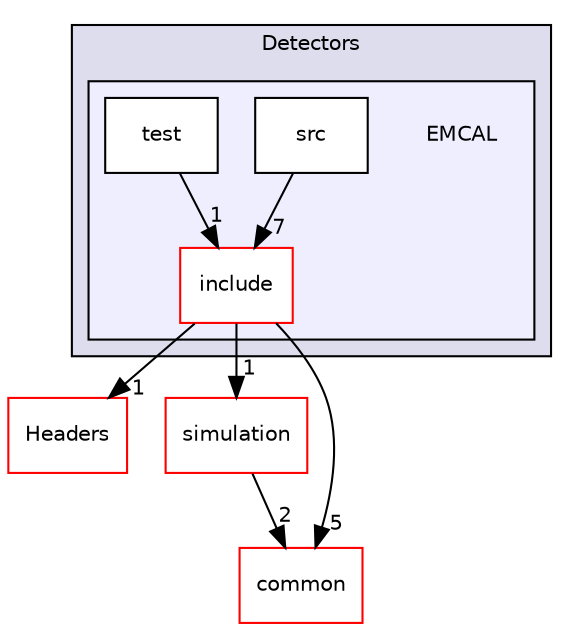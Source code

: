 digraph "/home/travis/build/AliceO2Group/AliceO2/DataFormats/Detectors/EMCAL" {
  bgcolor=transparent;
  compound=true
  node [ fontsize="10", fontname="Helvetica"];
  edge [ labelfontsize="10", labelfontname="Helvetica"];
  subgraph clusterdir_2801adc79bf3c286b1b479858d2cade4 {
    graph [ bgcolor="#ddddee", pencolor="black", label="Detectors" fontname="Helvetica", fontsize="10", URL="dir_2801adc79bf3c286b1b479858d2cade4.html"]
  subgraph clusterdir_ed32e563080284594a91de8f304ad307 {
    graph [ bgcolor="#eeeeff", pencolor="black", label="" URL="dir_ed32e563080284594a91de8f304ad307.html"];
    dir_ed32e563080284594a91de8f304ad307 [shape=plaintext label="EMCAL"];
    dir_3e9d4b8f9a8320be9d9c70c9c7d173dc [shape=box label="include" color="red" fillcolor="white" style="filled" URL="dir_3e9d4b8f9a8320be9d9c70c9c7d173dc.html"];
    dir_aa3521a392a8355f8c849a53d33c1aa7 [shape=box label="src" color="black" fillcolor="white" style="filled" URL="dir_aa3521a392a8355f8c849a53d33c1aa7.html"];
    dir_c007bfa9f1537cc23fde19f8104104ed [shape=box label="test" color="black" fillcolor="white" style="filled" URL="dir_c007bfa9f1537cc23fde19f8104104ed.html"];
  }
  }
  dir_183e7c4434404fe9096e1bd8673e1fcf [shape=box label="Headers" color="red" URL="dir_183e7c4434404fe9096e1bd8673e1fcf.html"];
  dir_047746f9f311f49446db9474b7431d0d [shape=box label="simulation" color="red" URL="dir_047746f9f311f49446db9474b7431d0d.html"];
  dir_7924ba4398ae4560cd37376e44666c6d [shape=box label="common" color="red" URL="dir_7924ba4398ae4560cd37376e44666c6d.html"];
  dir_aa3521a392a8355f8c849a53d33c1aa7->dir_3e9d4b8f9a8320be9d9c70c9c7d173dc [headlabel="7", labeldistance=1.5 headhref="dir_000158_000077.html"];
  dir_c007bfa9f1537cc23fde19f8104104ed->dir_3e9d4b8f9a8320be9d9c70c9c7d173dc [headlabel="1", labeldistance=1.5 headhref="dir_000172_000077.html"];
  dir_3e9d4b8f9a8320be9d9c70c9c7d173dc->dir_183e7c4434404fe9096e1bd8673e1fcf [headlabel="1", labeldistance=1.5 headhref="dir_000077_000064.html"];
  dir_3e9d4b8f9a8320be9d9c70c9c7d173dc->dir_047746f9f311f49446db9474b7431d0d [headlabel="1", labeldistance=1.5 headhref="dir_000077_000225.html"];
  dir_3e9d4b8f9a8320be9d9c70c9c7d173dc->dir_7924ba4398ae4560cd37376e44666c6d [headlabel="5", labeldistance=1.5 headhref="dir_000077_000061.html"];
  dir_047746f9f311f49446db9474b7431d0d->dir_7924ba4398ae4560cd37376e44666c6d [headlabel="2", labeldistance=1.5 headhref="dir_000225_000061.html"];
}

